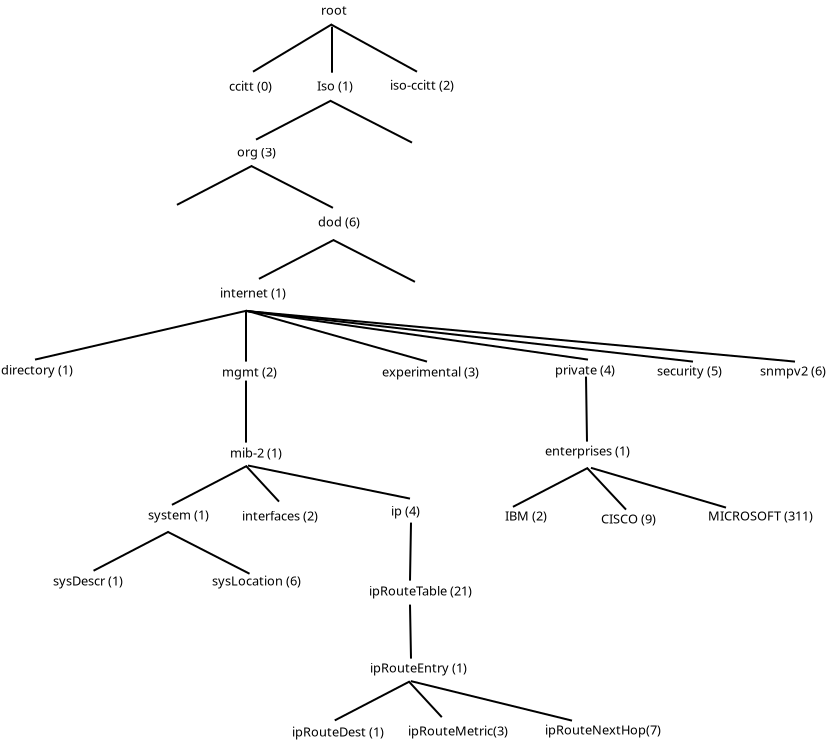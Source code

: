 <?xml version="1.0" encoding="UTF-8"?>
<dia:diagram xmlns:dia="http://www.lysator.liu.se/~alla/dia/">
  <dia:layer name="Arrière-plan" visible="true" active="true">
    <dia:object type="Standard - Text" version="1" id="O0">
      <dia:attribute name="obj_pos">
        <dia:point val="16.25,1.45"/>
      </dia:attribute>
      <dia:attribute name="obj_bb">
        <dia:rectangle val="16.25,0.855;18.275,1.603"/>
      </dia:attribute>
      <dia:attribute name="text">
        <dia:composite type="text">
          <dia:attribute name="string">
            <dia:string>#Iso (1)#</dia:string>
          </dia:attribute>
          <dia:attribute name="font">
            <dia:font family="sans" style="0" name="Helvetica"/>
          </dia:attribute>
          <dia:attribute name="height">
            <dia:real val="0.8"/>
          </dia:attribute>
          <dia:attribute name="pos">
            <dia:point val="16.25,1.45"/>
          </dia:attribute>
          <dia:attribute name="color">
            <dia:color val="#000000"/>
          </dia:attribute>
          <dia:attribute name="alignment">
            <dia:enum val="0"/>
          </dia:attribute>
        </dia:composite>
      </dia:attribute>
      <dia:attribute name="valign">
        <dia:enum val="3"/>
      </dia:attribute>
    </dia:object>
    <dia:object type="Standard - Line" version="0" id="O1">
      <dia:attribute name="obj_pos">
        <dia:point val="16.95,1.95"/>
      </dia:attribute>
      <dia:attribute name="obj_bb">
        <dia:rectangle val="13.133,1.883;17.017,3.967"/>
      </dia:attribute>
      <dia:attribute name="conn_endpoints">
        <dia:point val="16.95,1.95"/>
        <dia:point val="13.2,3.9"/>
      </dia:attribute>
      <dia:attribute name="numcp">
        <dia:int val="1"/>
      </dia:attribute>
    </dia:object>
    <dia:object type="Standard - Line" version="0" id="O2">
      <dia:attribute name="obj_pos">
        <dia:point val="16.9,1.95"/>
      </dia:attribute>
      <dia:attribute name="obj_bb">
        <dia:rectangle val="16.833,1.883;21.067,4.117"/>
      </dia:attribute>
      <dia:attribute name="conn_endpoints">
        <dia:point val="16.9,1.95"/>
        <dia:point val="21,4.05"/>
      </dia:attribute>
      <dia:attribute name="numcp">
        <dia:int val="1"/>
      </dia:attribute>
    </dia:object>
    <dia:object type="Standard - Text" version="1" id="O3">
      <dia:attribute name="obj_pos">
        <dia:point val="12.25,4.75"/>
      </dia:attribute>
      <dia:attribute name="obj_bb">
        <dia:rectangle val="12.25,4.155;14.412,4.902"/>
      </dia:attribute>
      <dia:attribute name="text">
        <dia:composite type="text">
          <dia:attribute name="string">
            <dia:string>#org (3)#</dia:string>
          </dia:attribute>
          <dia:attribute name="font">
            <dia:font family="sans" style="0" name="Helvetica"/>
          </dia:attribute>
          <dia:attribute name="height">
            <dia:real val="0.8"/>
          </dia:attribute>
          <dia:attribute name="pos">
            <dia:point val="12.25,4.75"/>
          </dia:attribute>
          <dia:attribute name="color">
            <dia:color val="#000000"/>
          </dia:attribute>
          <dia:attribute name="alignment">
            <dia:enum val="0"/>
          </dia:attribute>
        </dia:composite>
      </dia:attribute>
      <dia:attribute name="valign">
        <dia:enum val="3"/>
      </dia:attribute>
    </dia:object>
    <dia:object type="Standard - Line" version="0" id="O4">
      <dia:attribute name="obj_pos">
        <dia:point val="12.997,5.212"/>
      </dia:attribute>
      <dia:attribute name="obj_bb">
        <dia:rectangle val="9.18,5.145;13.065,7.23"/>
      </dia:attribute>
      <dia:attribute name="conn_endpoints">
        <dia:point val="12.997,5.212"/>
        <dia:point val="9.247,7.162"/>
      </dia:attribute>
      <dia:attribute name="numcp">
        <dia:int val="1"/>
      </dia:attribute>
    </dia:object>
    <dia:object type="Standard - Line" version="0" id="O5">
      <dia:attribute name="obj_pos">
        <dia:point val="12.947,5.212"/>
      </dia:attribute>
      <dia:attribute name="obj_bb">
        <dia:rectangle val="12.88,5.145;17.115,7.38"/>
      </dia:attribute>
      <dia:attribute name="conn_endpoints">
        <dia:point val="12.947,5.212"/>
        <dia:point val="17.047,7.312"/>
      </dia:attribute>
      <dia:attribute name="numcp">
        <dia:int val="1"/>
      </dia:attribute>
    </dia:object>
    <dia:object type="Standard - Text" version="1" id="O6">
      <dia:attribute name="obj_pos">
        <dia:point val="16.3,8.25"/>
      </dia:attribute>
      <dia:attribute name="obj_bb">
        <dia:rectangle val="16.3,7.655;18.617,8.402"/>
      </dia:attribute>
      <dia:attribute name="text">
        <dia:composite type="text">
          <dia:attribute name="string">
            <dia:string>#dod (6)#</dia:string>
          </dia:attribute>
          <dia:attribute name="font">
            <dia:font family="sans" style="0" name="Helvetica"/>
          </dia:attribute>
          <dia:attribute name="height">
            <dia:real val="0.8"/>
          </dia:attribute>
          <dia:attribute name="pos">
            <dia:point val="16.3,8.25"/>
          </dia:attribute>
          <dia:attribute name="color">
            <dia:color val="#000000"/>
          </dia:attribute>
          <dia:attribute name="alignment">
            <dia:enum val="0"/>
          </dia:attribute>
        </dia:composite>
      </dia:attribute>
      <dia:attribute name="valign">
        <dia:enum val="3"/>
      </dia:attribute>
    </dia:object>
    <dia:object type="Standard - Line" version="0" id="O7">
      <dia:attribute name="obj_pos">
        <dia:point val="17.097,8.912"/>
      </dia:attribute>
      <dia:attribute name="obj_bb">
        <dia:rectangle val="13.28,8.845;17.165,10.93"/>
      </dia:attribute>
      <dia:attribute name="conn_endpoints">
        <dia:point val="17.097,8.912"/>
        <dia:point val="13.347,10.862"/>
      </dia:attribute>
      <dia:attribute name="numcp">
        <dia:int val="1"/>
      </dia:attribute>
    </dia:object>
    <dia:object type="Standard - Line" version="0" id="O8">
      <dia:attribute name="obj_pos">
        <dia:point val="17.047,8.912"/>
      </dia:attribute>
      <dia:attribute name="obj_bb">
        <dia:rectangle val="16.98,8.845;21.215,11.08"/>
      </dia:attribute>
      <dia:attribute name="conn_endpoints">
        <dia:point val="17.047,8.912"/>
        <dia:point val="21.147,11.012"/>
      </dia:attribute>
      <dia:attribute name="numcp">
        <dia:int val="1"/>
      </dia:attribute>
    </dia:object>
    <dia:object type="Standard - Text" version="1" id="O9">
      <dia:attribute name="obj_pos">
        <dia:point val="11.4,11.8"/>
      </dia:attribute>
      <dia:attribute name="obj_bb">
        <dia:rectangle val="11.4,11.205;15.04,11.953"/>
      </dia:attribute>
      <dia:attribute name="text">
        <dia:composite type="text">
          <dia:attribute name="string">
            <dia:string>#internet (1)#</dia:string>
          </dia:attribute>
          <dia:attribute name="font">
            <dia:font family="sans" style="0" name="Helvetica"/>
          </dia:attribute>
          <dia:attribute name="height">
            <dia:real val="0.8"/>
          </dia:attribute>
          <dia:attribute name="pos">
            <dia:point val="11.4,11.8"/>
          </dia:attribute>
          <dia:attribute name="color">
            <dia:color val="#000000"/>
          </dia:attribute>
          <dia:attribute name="alignment">
            <dia:enum val="0"/>
          </dia:attribute>
        </dia:composite>
      </dia:attribute>
      <dia:attribute name="valign">
        <dia:enum val="3"/>
      </dia:attribute>
    </dia:object>
    <dia:object type="Standard - Line" version="0" id="O10">
      <dia:attribute name="obj_pos">
        <dia:point val="12.747,12.462"/>
      </dia:attribute>
      <dia:attribute name="obj_bb">
        <dia:rectangle val="12.686,12.401;21.812,15.062"/>
      </dia:attribute>
      <dia:attribute name="conn_endpoints">
        <dia:point val="12.747,12.462"/>
        <dia:point val="21.75,15"/>
      </dia:attribute>
      <dia:attribute name="numcp">
        <dia:int val="1"/>
      </dia:attribute>
    </dia:object>
    <dia:object type="Standard - Line" version="0" id="O11">
      <dia:attribute name="obj_pos">
        <dia:point val="12.697,12.462"/>
      </dia:attribute>
      <dia:attribute name="obj_bb">
        <dia:rectangle val="12.641,12.406;29.857,14.957"/>
      </dia:attribute>
      <dia:attribute name="conn_endpoints">
        <dia:point val="12.697,12.462"/>
        <dia:point val="29.8,14.9"/>
      </dia:attribute>
      <dia:attribute name="numcp">
        <dia:int val="1"/>
      </dia:attribute>
    </dia:object>
    <dia:object type="Standard - Line" version="0" id="O12">
      <dia:attribute name="obj_pos">
        <dia:point val="12.75,12.45"/>
      </dia:attribute>
      <dia:attribute name="obj_bb">
        <dia:rectangle val="2.09,12.39;12.81,14.96"/>
      </dia:attribute>
      <dia:attribute name="conn_endpoints">
        <dia:point val="12.75,12.45"/>
        <dia:point val="2.15,14.9"/>
      </dia:attribute>
      <dia:attribute name="numcp">
        <dia:int val="1"/>
      </dia:attribute>
    </dia:object>
    <dia:object type="Standard - Line" version="0" id="O13">
      <dia:attribute name="obj_pos">
        <dia:point val="12.7,12.5"/>
      </dia:attribute>
      <dia:attribute name="obj_bb">
        <dia:rectangle val="12.65,12.45;12.75,15.05"/>
      </dia:attribute>
      <dia:attribute name="conn_endpoints">
        <dia:point val="12.7,12.5"/>
        <dia:point val="12.7,15"/>
      </dia:attribute>
      <dia:attribute name="numcp">
        <dia:int val="1"/>
      </dia:attribute>
    </dia:object>
    <dia:object type="Standard - Text" version="1" id="O14">
      <dia:attribute name="obj_pos">
        <dia:point val="0.45,15.65"/>
      </dia:attribute>
      <dia:attribute name="obj_bb">
        <dia:rectangle val="0.45,15.055;4.425,15.803"/>
      </dia:attribute>
      <dia:attribute name="text">
        <dia:composite type="text">
          <dia:attribute name="string">
            <dia:string>#directory (1)#</dia:string>
          </dia:attribute>
          <dia:attribute name="font">
            <dia:font family="sans" style="0" name="Helvetica"/>
          </dia:attribute>
          <dia:attribute name="height">
            <dia:real val="0.8"/>
          </dia:attribute>
          <dia:attribute name="pos">
            <dia:point val="0.45,15.65"/>
          </dia:attribute>
          <dia:attribute name="color">
            <dia:color val="#000000"/>
          </dia:attribute>
          <dia:attribute name="alignment">
            <dia:enum val="0"/>
          </dia:attribute>
        </dia:composite>
      </dia:attribute>
      <dia:attribute name="valign">
        <dia:enum val="3"/>
      </dia:attribute>
    </dia:object>
    <dia:object type="Standard - Text" version="1" id="O15">
      <dia:attribute name="obj_pos">
        <dia:point val="11.5,15.75"/>
      </dia:attribute>
      <dia:attribute name="obj_bb">
        <dia:rectangle val="11.5,15.155;14.512,15.902"/>
      </dia:attribute>
      <dia:attribute name="text">
        <dia:composite type="text">
          <dia:attribute name="string">
            <dia:string>#mgmt (2)#</dia:string>
          </dia:attribute>
          <dia:attribute name="font">
            <dia:font family="sans" style="0" name="Helvetica"/>
          </dia:attribute>
          <dia:attribute name="height">
            <dia:real val="0.8"/>
          </dia:attribute>
          <dia:attribute name="pos">
            <dia:point val="11.5,15.75"/>
          </dia:attribute>
          <dia:attribute name="color">
            <dia:color val="#000000"/>
          </dia:attribute>
          <dia:attribute name="alignment">
            <dia:enum val="0"/>
          </dia:attribute>
        </dia:composite>
      </dia:attribute>
      <dia:attribute name="valign">
        <dia:enum val="3"/>
      </dia:attribute>
    </dia:object>
    <dia:object type="Standard - Text" version="1" id="O16">
      <dia:attribute name="obj_pos">
        <dia:point val="19.5,15.75"/>
      </dia:attribute>
      <dia:attribute name="obj_bb">
        <dia:rectangle val="19.5,15.155;24.86,15.902"/>
      </dia:attribute>
      <dia:attribute name="text">
        <dia:composite type="text">
          <dia:attribute name="string">
            <dia:string>#experimental (3)#</dia:string>
          </dia:attribute>
          <dia:attribute name="font">
            <dia:font family="sans" style="0" name="Helvetica"/>
          </dia:attribute>
          <dia:attribute name="height">
            <dia:real val="0.8"/>
          </dia:attribute>
          <dia:attribute name="pos">
            <dia:point val="19.5,15.75"/>
          </dia:attribute>
          <dia:attribute name="color">
            <dia:color val="#000000"/>
          </dia:attribute>
          <dia:attribute name="alignment">
            <dia:enum val="0"/>
          </dia:attribute>
        </dia:composite>
      </dia:attribute>
      <dia:attribute name="valign">
        <dia:enum val="3"/>
      </dia:attribute>
    </dia:object>
    <dia:object type="Standard - Text" version="1" id="O17">
      <dia:attribute name="obj_pos">
        <dia:point val="28.15,15.65"/>
      </dia:attribute>
      <dia:attribute name="obj_bb">
        <dia:rectangle val="28.15,15.055;31.525,15.803"/>
      </dia:attribute>
      <dia:attribute name="text">
        <dia:composite type="text">
          <dia:attribute name="string">
            <dia:string>#private (4)#</dia:string>
          </dia:attribute>
          <dia:attribute name="font">
            <dia:font family="sans" style="0" name="Helvetica"/>
          </dia:attribute>
          <dia:attribute name="height">
            <dia:real val="0.8"/>
          </dia:attribute>
          <dia:attribute name="pos">
            <dia:point val="28.15,15.65"/>
          </dia:attribute>
          <dia:attribute name="color">
            <dia:color val="#000000"/>
          </dia:attribute>
          <dia:attribute name="alignment">
            <dia:enum val="0"/>
          </dia:attribute>
        </dia:composite>
      </dia:attribute>
      <dia:attribute name="valign">
        <dia:enum val="3"/>
      </dia:attribute>
    </dia:object>
    <dia:object type="Standard - Line" version="0" id="O18">
      <dia:attribute name="obj_pos">
        <dia:point val="12.7,15.95"/>
      </dia:attribute>
      <dia:attribute name="obj_bb">
        <dia:rectangle val="12.65,15.9;12.75,19.1"/>
      </dia:attribute>
      <dia:attribute name="conn_endpoints">
        <dia:point val="12.7,15.95"/>
        <dia:point val="12.7,19.05"/>
      </dia:attribute>
      <dia:attribute name="numcp">
        <dia:int val="1"/>
      </dia:attribute>
    </dia:object>
    <dia:object type="Standard - Text" version="1" id="O19">
      <dia:attribute name="obj_pos">
        <dia:point val="11.9,19.8"/>
      </dia:attribute>
      <dia:attribute name="obj_bb">
        <dia:rectangle val="11.9,19.205;14.855,19.953"/>
      </dia:attribute>
      <dia:attribute name="text">
        <dia:composite type="text">
          <dia:attribute name="string">
            <dia:string>#mib-2 (1)#</dia:string>
          </dia:attribute>
          <dia:attribute name="font">
            <dia:font family="sans" style="0" name="Helvetica"/>
          </dia:attribute>
          <dia:attribute name="height">
            <dia:real val="0.8"/>
          </dia:attribute>
          <dia:attribute name="pos">
            <dia:point val="11.9,19.8"/>
          </dia:attribute>
          <dia:attribute name="color">
            <dia:color val="#000000"/>
          </dia:attribute>
          <dia:attribute name="alignment">
            <dia:enum val="0"/>
          </dia:attribute>
        </dia:composite>
      </dia:attribute>
      <dia:attribute name="valign">
        <dia:enum val="3"/>
      </dia:attribute>
    </dia:object>
    <dia:object type="Standard - Line" version="0" id="O20">
      <dia:attribute name="obj_pos">
        <dia:point val="12.747,20.212"/>
      </dia:attribute>
      <dia:attribute name="obj_bb">
        <dia:rectangle val="8.93,20.145;12.815,22.23"/>
      </dia:attribute>
      <dia:attribute name="conn_endpoints">
        <dia:point val="12.747,20.212"/>
        <dia:point val="8.997,22.162"/>
      </dia:attribute>
      <dia:attribute name="numcp">
        <dia:int val="1"/>
      </dia:attribute>
    </dia:object>
    <dia:object type="Standard - Line" version="0" id="O21">
      <dia:attribute name="obj_pos">
        <dia:point val="12.697,20.212"/>
      </dia:attribute>
      <dia:attribute name="obj_bb">
        <dia:rectangle val="12.627,20.142;14.421,22.071"/>
      </dia:attribute>
      <dia:attribute name="conn_endpoints">
        <dia:point val="12.697,20.212"/>
        <dia:point val="14.35,22"/>
      </dia:attribute>
      <dia:attribute name="numcp">
        <dia:int val="1"/>
      </dia:attribute>
    </dia:object>
    <dia:object type="Standard - Text" version="1" id="O22">
      <dia:attribute name="obj_pos">
        <dia:point val="7.8,22.9"/>
      </dia:attribute>
      <dia:attribute name="obj_bb">
        <dia:rectangle val="7.8,22.305;11.223,23.052"/>
      </dia:attribute>
      <dia:attribute name="text">
        <dia:composite type="text">
          <dia:attribute name="string">
            <dia:string>#system (1)#</dia:string>
          </dia:attribute>
          <dia:attribute name="font">
            <dia:font family="sans" style="0" name="Helvetica"/>
          </dia:attribute>
          <dia:attribute name="height">
            <dia:real val="0.8"/>
          </dia:attribute>
          <dia:attribute name="pos">
            <dia:point val="7.8,22.9"/>
          </dia:attribute>
          <dia:attribute name="color">
            <dia:color val="#000000"/>
          </dia:attribute>
          <dia:attribute name="alignment">
            <dia:enum val="0"/>
          </dia:attribute>
        </dia:composite>
      </dia:attribute>
      <dia:attribute name="valign">
        <dia:enum val="3"/>
      </dia:attribute>
    </dia:object>
    <dia:object type="Standard - Text" version="1" id="O23">
      <dia:attribute name="obj_pos">
        <dia:point val="12.5,22.95"/>
      </dia:attribute>
      <dia:attribute name="obj_bb">
        <dia:rectangle val="12.5,22.355;16.797,23.102"/>
      </dia:attribute>
      <dia:attribute name="text">
        <dia:composite type="text">
          <dia:attribute name="string">
            <dia:string>#interfaces (2)#</dia:string>
          </dia:attribute>
          <dia:attribute name="font">
            <dia:font family="sans" style="0" name="Helvetica"/>
          </dia:attribute>
          <dia:attribute name="height">
            <dia:real val="0.8"/>
          </dia:attribute>
          <dia:attribute name="pos">
            <dia:point val="12.5,22.95"/>
          </dia:attribute>
          <dia:attribute name="color">
            <dia:color val="#000000"/>
          </dia:attribute>
          <dia:attribute name="alignment">
            <dia:enum val="0"/>
          </dia:attribute>
        </dia:composite>
      </dia:attribute>
      <dia:attribute name="valign">
        <dia:enum val="3"/>
      </dia:attribute>
    </dia:object>
    <dia:object type="Standard - Line" version="0" id="O24">
      <dia:attribute name="obj_pos">
        <dia:point val="8.827,23.507"/>
      </dia:attribute>
      <dia:attribute name="obj_bb">
        <dia:rectangle val="5.01,23.44;8.895,25.525"/>
      </dia:attribute>
      <dia:attribute name="conn_endpoints">
        <dia:point val="8.827,23.507"/>
        <dia:point val="5.077,25.457"/>
      </dia:attribute>
      <dia:attribute name="numcp">
        <dia:int val="1"/>
      </dia:attribute>
    </dia:object>
    <dia:object type="Standard - Line" version="0" id="O25">
      <dia:attribute name="obj_pos">
        <dia:point val="8.777,23.507"/>
      </dia:attribute>
      <dia:attribute name="obj_bb">
        <dia:rectangle val="8.71,23.44;12.945,25.675"/>
      </dia:attribute>
      <dia:attribute name="conn_endpoints">
        <dia:point val="8.777,23.507"/>
        <dia:point val="12.877,25.607"/>
      </dia:attribute>
      <dia:attribute name="numcp">
        <dia:int val="1"/>
      </dia:attribute>
    </dia:object>
    <dia:object type="Standard - Text" version="1" id="O26">
      <dia:attribute name="obj_pos">
        <dia:point val="3.05,26.2"/>
      </dia:attribute>
      <dia:attribute name="obj_bb">
        <dia:rectangle val="3.05,25.605;7.04,26.352"/>
      </dia:attribute>
      <dia:attribute name="text">
        <dia:composite type="text">
          <dia:attribute name="string">
            <dia:string>#sysDescr (1)#</dia:string>
          </dia:attribute>
          <dia:attribute name="font">
            <dia:font family="sans" style="0" name="Helvetica"/>
          </dia:attribute>
          <dia:attribute name="height">
            <dia:real val="0.8"/>
          </dia:attribute>
          <dia:attribute name="pos">
            <dia:point val="3.05,26.2"/>
          </dia:attribute>
          <dia:attribute name="color">
            <dia:color val="#000000"/>
          </dia:attribute>
          <dia:attribute name="alignment">
            <dia:enum val="0"/>
          </dia:attribute>
        </dia:composite>
      </dia:attribute>
      <dia:attribute name="valign">
        <dia:enum val="3"/>
      </dia:attribute>
    </dia:object>
    <dia:object type="Standard - Text" version="1" id="O27">
      <dia:attribute name="obj_pos">
        <dia:point val="11,26.2"/>
      </dia:attribute>
      <dia:attribute name="obj_bb">
        <dia:rectangle val="11,25.586;15.884,26.39"/>
      </dia:attribute>
      <dia:attribute name="text">
        <dia:composite type="text">
          <dia:attribute name="string">
            <dia:string>#sysLocation (6)#</dia:string>
          </dia:attribute>
          <dia:attribute name="font">
            <dia:font family="sans" style="0" name="Helvetica"/>
          </dia:attribute>
          <dia:attribute name="height">
            <dia:real val="0.8"/>
          </dia:attribute>
          <dia:attribute name="pos">
            <dia:point val="11,26.2"/>
          </dia:attribute>
          <dia:attribute name="color">
            <dia:color val="#000000"/>
          </dia:attribute>
          <dia:attribute name="alignment">
            <dia:enum val="0"/>
          </dia:attribute>
        </dia:composite>
      </dia:attribute>
      <dia:attribute name="valign">
        <dia:enum val="3"/>
      </dia:attribute>
    </dia:object>
    <dia:object type="Standard - Line" version="0" id="O28">
      <dia:attribute name="obj_pos">
        <dia:point val="29.7,15.75"/>
      </dia:attribute>
      <dia:attribute name="obj_bb">
        <dia:rectangle val="29.649,15.699;29.801,19.051"/>
      </dia:attribute>
      <dia:attribute name="conn_endpoints">
        <dia:point val="29.7,15.75"/>
        <dia:point val="29.75,19"/>
      </dia:attribute>
      <dia:attribute name="numcp">
        <dia:int val="1"/>
      </dia:attribute>
    </dia:object>
    <dia:object type="Standard - Text" version="1" id="O29">
      <dia:attribute name="obj_pos">
        <dia:point val="27.65,19.7"/>
      </dia:attribute>
      <dia:attribute name="obj_bb">
        <dia:rectangle val="27.65,19.105;32.375,19.852"/>
      </dia:attribute>
      <dia:attribute name="text">
        <dia:composite type="text">
          <dia:attribute name="string">
            <dia:string>#enterprises (1)#</dia:string>
          </dia:attribute>
          <dia:attribute name="font">
            <dia:font family="sans" style="0" name="Helvetica"/>
          </dia:attribute>
          <dia:attribute name="height">
            <dia:real val="0.8"/>
          </dia:attribute>
          <dia:attribute name="pos">
            <dia:point val="27.65,19.7"/>
          </dia:attribute>
          <dia:attribute name="color">
            <dia:color val="#000000"/>
          </dia:attribute>
          <dia:attribute name="alignment">
            <dia:enum val="0"/>
          </dia:attribute>
        </dia:composite>
      </dia:attribute>
      <dia:attribute name="valign">
        <dia:enum val="3"/>
      </dia:attribute>
    </dia:object>
    <dia:object type="Standard - Line" version="0" id="O30">
      <dia:attribute name="obj_pos">
        <dia:point val="29.797,20.312"/>
      </dia:attribute>
      <dia:attribute name="obj_bb">
        <dia:rectangle val="25.98,20.245;29.865,22.33"/>
      </dia:attribute>
      <dia:attribute name="conn_endpoints">
        <dia:point val="29.797,20.312"/>
        <dia:point val="26.047,22.262"/>
      </dia:attribute>
      <dia:attribute name="numcp">
        <dia:int val="1"/>
      </dia:attribute>
    </dia:object>
    <dia:object type="Standard - Line" version="0" id="O31">
      <dia:attribute name="obj_pos">
        <dia:point val="29.747,20.312"/>
      </dia:attribute>
      <dia:attribute name="obj_bb">
        <dia:rectangle val="29.677,20.242;31.771,22.471"/>
      </dia:attribute>
      <dia:attribute name="conn_endpoints">
        <dia:point val="29.747,20.312"/>
        <dia:point val="31.7,22.4"/>
      </dia:attribute>
      <dia:attribute name="numcp">
        <dia:int val="1"/>
      </dia:attribute>
    </dia:object>
    <dia:object type="Standard - Line" version="0" id="O32">
      <dia:attribute name="obj_pos">
        <dia:point val="29.947,20.312"/>
      </dia:attribute>
      <dia:attribute name="obj_bb">
        <dia:rectangle val="29.885,20.25;36.762,22.362"/>
      </dia:attribute>
      <dia:attribute name="conn_endpoints">
        <dia:point val="29.947,20.312"/>
        <dia:point val="36.7,22.3"/>
      </dia:attribute>
      <dia:attribute name="numcp">
        <dia:int val="1"/>
      </dia:attribute>
    </dia:object>
    <dia:object type="Standard - Text" version="1" id="O33">
      <dia:attribute name="obj_pos">
        <dia:point val="25.65,22.95"/>
      </dia:attribute>
      <dia:attribute name="obj_bb">
        <dia:rectangle val="25.65,22.355;27.943,23.102"/>
      </dia:attribute>
      <dia:attribute name="text">
        <dia:composite type="text">
          <dia:attribute name="string">
            <dia:string>#IBM (2)#</dia:string>
          </dia:attribute>
          <dia:attribute name="font">
            <dia:font family="sans" style="0" name="Helvetica"/>
          </dia:attribute>
          <dia:attribute name="height">
            <dia:real val="0.8"/>
          </dia:attribute>
          <dia:attribute name="pos">
            <dia:point val="25.65,22.95"/>
          </dia:attribute>
          <dia:attribute name="color">
            <dia:color val="#000000"/>
          </dia:attribute>
          <dia:attribute name="alignment">
            <dia:enum val="0"/>
          </dia:attribute>
        </dia:composite>
      </dia:attribute>
      <dia:attribute name="valign">
        <dia:enum val="3"/>
      </dia:attribute>
    </dia:object>
    <dia:object type="Standard - Text" version="1" id="O34">
      <dia:attribute name="obj_pos">
        <dia:point val="30.45,23.1"/>
      </dia:attribute>
      <dia:attribute name="obj_bb">
        <dia:rectangle val="30.45,22.505;33.558,23.253"/>
      </dia:attribute>
      <dia:attribute name="text">
        <dia:composite type="text">
          <dia:attribute name="string">
            <dia:string>#CISCO (9)#</dia:string>
          </dia:attribute>
          <dia:attribute name="font">
            <dia:font family="sans" style="0" name="Helvetica"/>
          </dia:attribute>
          <dia:attribute name="height">
            <dia:real val="0.8"/>
          </dia:attribute>
          <dia:attribute name="pos">
            <dia:point val="30.45,23.1"/>
          </dia:attribute>
          <dia:attribute name="color">
            <dia:color val="#000000"/>
          </dia:attribute>
          <dia:attribute name="alignment">
            <dia:enum val="0"/>
          </dia:attribute>
        </dia:composite>
      </dia:attribute>
      <dia:attribute name="valign">
        <dia:enum val="3"/>
      </dia:attribute>
    </dia:object>
    <dia:object type="Standard - Text" version="1" id="O35">
      <dia:attribute name="obj_pos">
        <dia:point val="35.8,22.95"/>
      </dia:attribute>
      <dia:attribute name="obj_bb">
        <dia:rectangle val="35.8,22.355;41.525,23.102"/>
      </dia:attribute>
      <dia:attribute name="text">
        <dia:composite type="text">
          <dia:attribute name="string">
            <dia:string>#MICROSOFT (311)#</dia:string>
          </dia:attribute>
          <dia:attribute name="font">
            <dia:font family="sans" style="0" name="Helvetica"/>
          </dia:attribute>
          <dia:attribute name="height">
            <dia:real val="0.8"/>
          </dia:attribute>
          <dia:attribute name="pos">
            <dia:point val="35.8,22.95"/>
          </dia:attribute>
          <dia:attribute name="color">
            <dia:color val="#000000"/>
          </dia:attribute>
          <dia:attribute name="alignment">
            <dia:enum val="0"/>
          </dia:attribute>
        </dia:composite>
      </dia:attribute>
      <dia:attribute name="valign">
        <dia:enum val="3"/>
      </dia:attribute>
    </dia:object>
    <dia:object type="Standard - Line" version="0" id="O36">
      <dia:attribute name="obj_pos">
        <dia:point val="12.797,20.197"/>
      </dia:attribute>
      <dia:attribute name="obj_bb">
        <dia:rectangle val="12.738,20.138;20.959,21.909"/>
      </dia:attribute>
      <dia:attribute name="conn_endpoints">
        <dia:point val="12.797,20.197"/>
        <dia:point val="20.9,21.85"/>
      </dia:attribute>
      <dia:attribute name="numcp">
        <dia:int val="1"/>
      </dia:attribute>
    </dia:object>
    <dia:object type="Standard - Text" version="1" id="O37">
      <dia:attribute name="obj_pos">
        <dia:point val="19.95,22.7"/>
      </dia:attribute>
      <dia:attribute name="obj_bb">
        <dia:rectangle val="19.95,22.105;21.645,22.852"/>
      </dia:attribute>
      <dia:attribute name="text">
        <dia:composite type="text">
          <dia:attribute name="string">
            <dia:string>#ip (4)#</dia:string>
          </dia:attribute>
          <dia:attribute name="font">
            <dia:font family="sans" style="0" name="Helvetica"/>
          </dia:attribute>
          <dia:attribute name="height">
            <dia:real val="0.8"/>
          </dia:attribute>
          <dia:attribute name="pos">
            <dia:point val="19.95,22.7"/>
          </dia:attribute>
          <dia:attribute name="color">
            <dia:color val="#000000"/>
          </dia:attribute>
          <dia:attribute name="alignment">
            <dia:enum val="0"/>
          </dia:attribute>
        </dia:composite>
      </dia:attribute>
      <dia:attribute name="valign">
        <dia:enum val="3"/>
      </dia:attribute>
    </dia:object>
    <dia:object type="Standard - Line" version="0" id="O38">
      <dia:attribute name="obj_pos">
        <dia:point val="20.95,23.05"/>
      </dia:attribute>
      <dia:attribute name="obj_bb">
        <dia:rectangle val="20.849,22.999;21.001,26.001"/>
      </dia:attribute>
      <dia:attribute name="conn_endpoints">
        <dia:point val="20.95,23.05"/>
        <dia:point val="20.9,25.95"/>
      </dia:attribute>
      <dia:attribute name="numcp">
        <dia:int val="1"/>
      </dia:attribute>
    </dia:object>
    <dia:object type="Standard - Text" version="1" id="O39">
      <dia:attribute name="obj_pos">
        <dia:point val="18.85,26.7"/>
      </dia:attribute>
      <dia:attribute name="obj_bb">
        <dia:rectangle val="18.85,26.105;24.47,26.852"/>
      </dia:attribute>
      <dia:attribute name="text">
        <dia:composite type="text">
          <dia:attribute name="string">
            <dia:string>#ipRouteTable (21)#</dia:string>
          </dia:attribute>
          <dia:attribute name="font">
            <dia:font family="sans" style="0" name="Helvetica"/>
          </dia:attribute>
          <dia:attribute name="height">
            <dia:real val="0.8"/>
          </dia:attribute>
          <dia:attribute name="pos">
            <dia:point val="18.85,26.7"/>
          </dia:attribute>
          <dia:attribute name="color">
            <dia:color val="#000000"/>
          </dia:attribute>
          <dia:attribute name="alignment">
            <dia:enum val="0"/>
          </dia:attribute>
        </dia:composite>
      </dia:attribute>
      <dia:attribute name="valign">
        <dia:enum val="3"/>
      </dia:attribute>
    </dia:object>
    <dia:object type="Standard - Line" version="0" id="O40">
      <dia:attribute name="obj_pos">
        <dia:point val="20.9,27.15"/>
      </dia:attribute>
      <dia:attribute name="obj_bb">
        <dia:rectangle val="20.849,27.099;21.001,29.901"/>
      </dia:attribute>
      <dia:attribute name="conn_endpoints">
        <dia:point val="20.9,27.15"/>
        <dia:point val="20.95,29.85"/>
      </dia:attribute>
      <dia:attribute name="numcp">
        <dia:int val="1"/>
      </dia:attribute>
    </dia:object>
    <dia:object type="Standard - Text" version="1" id="O41">
      <dia:attribute name="obj_pos">
        <dia:point val="18.9,30.551"/>
      </dia:attribute>
      <dia:attribute name="obj_bb">
        <dia:rectangle val="18.9,29.956;24.158,30.703"/>
      </dia:attribute>
      <dia:attribute name="text">
        <dia:composite type="text">
          <dia:attribute name="string">
            <dia:string>#ipRouteEntry (1)#</dia:string>
          </dia:attribute>
          <dia:attribute name="font">
            <dia:font family="sans" style="0" name="Helvetica"/>
          </dia:attribute>
          <dia:attribute name="height">
            <dia:real val="0.8"/>
          </dia:attribute>
          <dia:attribute name="pos">
            <dia:point val="18.9,30.551"/>
          </dia:attribute>
          <dia:attribute name="color">
            <dia:color val="#000000"/>
          </dia:attribute>
          <dia:attribute name="alignment">
            <dia:enum val="0"/>
          </dia:attribute>
        </dia:composite>
      </dia:attribute>
      <dia:attribute name="valign">
        <dia:enum val="3"/>
      </dia:attribute>
    </dia:object>
    <dia:object type="Standard - Line" version="0" id="O42">
      <dia:attribute name="obj_pos">
        <dia:point val="20.887,30.99"/>
      </dia:attribute>
      <dia:attribute name="obj_bb">
        <dia:rectangle val="17.07,30.923;20.955,33.008"/>
      </dia:attribute>
      <dia:attribute name="conn_endpoints">
        <dia:point val="20.887,30.99"/>
        <dia:point val="17.137,32.94"/>
      </dia:attribute>
      <dia:attribute name="numcp">
        <dia:int val="1"/>
      </dia:attribute>
    </dia:object>
    <dia:object type="Standard - Line" version="0" id="O43">
      <dia:attribute name="obj_pos">
        <dia:point val="20.837,30.99"/>
      </dia:attribute>
      <dia:attribute name="obj_bb">
        <dia:rectangle val="20.767,30.919;22.561,32.848"/>
      </dia:attribute>
      <dia:attribute name="conn_endpoints">
        <dia:point val="20.837,30.99"/>
        <dia:point val="22.49,32.778"/>
      </dia:attribute>
      <dia:attribute name="numcp">
        <dia:int val="1"/>
      </dia:attribute>
    </dia:object>
    <dia:object type="Standard - Line" version="0" id="O44">
      <dia:attribute name="obj_pos">
        <dia:point val="20.938,30.975"/>
      </dia:attribute>
      <dia:attribute name="obj_bb">
        <dia:rectangle val="20.877,30.914;29.061,33.011"/>
      </dia:attribute>
      <dia:attribute name="conn_endpoints">
        <dia:point val="20.938,30.975"/>
        <dia:point val="29.0,32.951"/>
      </dia:attribute>
      <dia:attribute name="numcp">
        <dia:int val="1"/>
      </dia:attribute>
    </dia:object>
    <dia:object type="Standard - Text" version="1" id="O45">
      <dia:attribute name="obj_pos">
        <dia:point val="15.0,33.751"/>
      </dia:attribute>
      <dia:attribute name="obj_bb">
        <dia:rectangle val="15.0,33.156;20.025,33.904"/>
      </dia:attribute>
      <dia:attribute name="text">
        <dia:composite type="text">
          <dia:attribute name="string">
            <dia:string>#ipRouteDest (1)#</dia:string>
          </dia:attribute>
          <dia:attribute name="font">
            <dia:font family="sans" style="0" name="Helvetica"/>
          </dia:attribute>
          <dia:attribute name="height">
            <dia:real val="0.8"/>
          </dia:attribute>
          <dia:attribute name="pos">
            <dia:point val="15.0,33.751"/>
          </dia:attribute>
          <dia:attribute name="color">
            <dia:color val="#000000"/>
          </dia:attribute>
          <dia:attribute name="alignment">
            <dia:enum val="0"/>
          </dia:attribute>
        </dia:composite>
      </dia:attribute>
      <dia:attribute name="valign">
        <dia:enum val="3"/>
      </dia:attribute>
    </dia:object>
    <dia:object type="Standard - Text" version="1" id="O46">
      <dia:attribute name="obj_pos">
        <dia:point val="20.8,33.701"/>
      </dia:attribute>
      <dia:attribute name="obj_bb">
        <dia:rectangle val="20.8,33.106;26.143,33.853"/>
      </dia:attribute>
      <dia:attribute name="text">
        <dia:composite type="text">
          <dia:attribute name="string">
            <dia:string>#ipRouteMetric(3)#</dia:string>
          </dia:attribute>
          <dia:attribute name="font">
            <dia:font family="sans" style="0" name="Helvetica"/>
          </dia:attribute>
          <dia:attribute name="height">
            <dia:real val="0.8"/>
          </dia:attribute>
          <dia:attribute name="pos">
            <dia:point val="20.8,33.701"/>
          </dia:attribute>
          <dia:attribute name="color">
            <dia:color val="#000000"/>
          </dia:attribute>
          <dia:attribute name="alignment">
            <dia:enum val="0"/>
          </dia:attribute>
        </dia:composite>
      </dia:attribute>
      <dia:attribute name="valign">
        <dia:enum val="3"/>
      </dia:attribute>
    </dia:object>
    <dia:object type="Standard - Text" version="1" id="O47">
      <dia:attribute name="obj_pos">
        <dia:point val="27.65,33.651"/>
      </dia:attribute>
      <dia:attribute name="obj_bb">
        <dia:rectangle val="27.65,33.056;33.78,33.803"/>
      </dia:attribute>
      <dia:attribute name="text">
        <dia:composite type="text">
          <dia:attribute name="string">
            <dia:string>#ipRouteNextHop(7)#</dia:string>
          </dia:attribute>
          <dia:attribute name="font">
            <dia:font family="sans" style="0" name="Helvetica"/>
          </dia:attribute>
          <dia:attribute name="height">
            <dia:real val="0.8"/>
          </dia:attribute>
          <dia:attribute name="pos">
            <dia:point val="27.65,33.651"/>
          </dia:attribute>
          <dia:attribute name="color">
            <dia:color val="#000000"/>
          </dia:attribute>
          <dia:attribute name="alignment">
            <dia:enum val="0"/>
          </dia:attribute>
        </dia:composite>
      </dia:attribute>
      <dia:attribute name="valign">
        <dia:enum val="3"/>
      </dia:attribute>
    </dia:object>
    <dia:object type="Standard - Line" version="0" id="O48">
      <dia:attribute name="obj_pos">
        <dia:point val="16.988,-1.863"/>
      </dia:attribute>
      <dia:attribute name="obj_bb">
        <dia:rectangle val="12.982,-1.931;17.056,0.574"/>
      </dia:attribute>
      <dia:attribute name="conn_endpoints">
        <dia:point val="16.988,-1.863"/>
        <dia:point val="13.05,0.505"/>
      </dia:attribute>
      <dia:attribute name="numcp">
        <dia:int val="1"/>
      </dia:attribute>
    </dia:object>
    <dia:object type="Standard - Line" version="0" id="O49">
      <dia:attribute name="obj_pos">
        <dia:point val="16.938,-1.863"/>
      </dia:attribute>
      <dia:attribute name="obj_bb">
        <dia:rectangle val="16.87,-1.93;21.318,0.573"/>
      </dia:attribute>
      <dia:attribute name="conn_endpoints">
        <dia:point val="16.938,-1.863"/>
        <dia:point val="21.25,0.505"/>
      </dia:attribute>
      <dia:attribute name="numcp">
        <dia:int val="1"/>
      </dia:attribute>
    </dia:object>
    <dia:object type="Standard - Line" version="0" id="O50">
      <dia:attribute name="obj_pos">
        <dia:point val="17.0,-1.745"/>
      </dia:attribute>
      <dia:attribute name="obj_bb">
        <dia:rectangle val="16.95,-1.795;17.05,0.605"/>
      </dia:attribute>
      <dia:attribute name="conn_endpoints">
        <dia:point val="17.0,-1.745"/>
        <dia:point val="17.0,0.555"/>
      </dia:attribute>
      <dia:attribute name="numcp">
        <dia:int val="1"/>
      </dia:attribute>
    </dia:object>
    <dia:object type="Standard - Text" version="1" id="O51">
      <dia:attribute name="obj_pos">
        <dia:point val="11.85,1.455"/>
      </dia:attribute>
      <dia:attribute name="obj_bb">
        <dia:rectangle val="11.85,0.86;14.343,1.607"/>
      </dia:attribute>
      <dia:attribute name="text">
        <dia:composite type="text">
          <dia:attribute name="string">
            <dia:string>#ccitt (0)#</dia:string>
          </dia:attribute>
          <dia:attribute name="font">
            <dia:font family="sans" style="0" name="Helvetica"/>
          </dia:attribute>
          <dia:attribute name="height">
            <dia:real val="0.8"/>
          </dia:attribute>
          <dia:attribute name="pos">
            <dia:point val="11.85,1.455"/>
          </dia:attribute>
          <dia:attribute name="color">
            <dia:color val="#000000"/>
          </dia:attribute>
          <dia:attribute name="alignment">
            <dia:enum val="0"/>
          </dia:attribute>
        </dia:composite>
      </dia:attribute>
      <dia:attribute name="valign">
        <dia:enum val="3"/>
      </dia:attribute>
    </dia:object>
    <dia:object type="Standard - Text" version="1" id="O52">
      <dia:attribute name="obj_pos">
        <dia:point val="19.9,1.405"/>
      </dia:attribute>
      <dia:attribute name="obj_bb">
        <dia:rectangle val="19.9,0.81;23.538,1.558"/>
      </dia:attribute>
      <dia:attribute name="text">
        <dia:composite type="text">
          <dia:attribute name="string">
            <dia:string>#iso-ccitt (2)#</dia:string>
          </dia:attribute>
          <dia:attribute name="font">
            <dia:font family="sans" style="0" name="Helvetica"/>
          </dia:attribute>
          <dia:attribute name="height">
            <dia:real val="0.8"/>
          </dia:attribute>
          <dia:attribute name="pos">
            <dia:point val="19.9,1.405"/>
          </dia:attribute>
          <dia:attribute name="color">
            <dia:color val="#000000"/>
          </dia:attribute>
          <dia:attribute name="alignment">
            <dia:enum val="0"/>
          </dia:attribute>
        </dia:composite>
      </dia:attribute>
      <dia:attribute name="valign">
        <dia:enum val="3"/>
      </dia:attribute>
    </dia:object>
    <dia:object type="Standard - Text" version="1" id="O53">
      <dia:attribute name="obj_pos">
        <dia:point val="16.45,-2.345"/>
      </dia:attribute>
      <dia:attribute name="obj_bb">
        <dia:rectangle val="16.45,-2.94;17.733,-2.192"/>
      </dia:attribute>
      <dia:attribute name="text">
        <dia:composite type="text">
          <dia:attribute name="string">
            <dia:string>#root#</dia:string>
          </dia:attribute>
          <dia:attribute name="font">
            <dia:font family="sans" style="0" name="Helvetica"/>
          </dia:attribute>
          <dia:attribute name="height">
            <dia:real val="0.8"/>
          </dia:attribute>
          <dia:attribute name="pos">
            <dia:point val="16.45,-2.345"/>
          </dia:attribute>
          <dia:attribute name="color">
            <dia:color val="#000000"/>
          </dia:attribute>
          <dia:attribute name="alignment">
            <dia:enum val="0"/>
          </dia:attribute>
        </dia:composite>
      </dia:attribute>
      <dia:attribute name="valign">
        <dia:enum val="3"/>
      </dia:attribute>
    </dia:object>
    <dia:object type="Standard - Line" version="0" id="O54">
      <dia:attribute name="obj_pos">
        <dia:point val="12.792,12.477"/>
      </dia:attribute>
      <dia:attribute name="obj_bb">
        <dia:rectangle val="12.736,12.421;35.105,15.055"/>
      </dia:attribute>
      <dia:attribute name="conn_endpoints">
        <dia:point val="12.792,12.477"/>
        <dia:point val="35.05,15"/>
      </dia:attribute>
      <dia:attribute name="numcp">
        <dia:int val="1"/>
      </dia:attribute>
    </dia:object>
    <dia:object type="Standard - Line" version="0" id="O55">
      <dia:attribute name="obj_pos">
        <dia:point val="12.74,12.475"/>
      </dia:attribute>
      <dia:attribute name="obj_bb">
        <dia:rectangle val="12.686,12.421;40.204,15.054"/>
      </dia:attribute>
      <dia:attribute name="conn_endpoints">
        <dia:point val="12.74,12.475"/>
        <dia:point val="40.15,15"/>
      </dia:attribute>
      <dia:attribute name="numcp">
        <dia:int val="1"/>
      </dia:attribute>
    </dia:object>
    <dia:object type="Standard - Text" version="1" id="O56">
      <dia:attribute name="obj_pos">
        <dia:point val="33.25,15.7"/>
      </dia:attribute>
      <dia:attribute name="obj_bb">
        <dia:rectangle val="33.25,15.105;36.915,15.852"/>
      </dia:attribute>
      <dia:attribute name="text">
        <dia:composite type="text">
          <dia:attribute name="string">
            <dia:string>#security (5)#</dia:string>
          </dia:attribute>
          <dia:attribute name="font">
            <dia:font family="sans" style="0" name="Helvetica"/>
          </dia:attribute>
          <dia:attribute name="height">
            <dia:real val="0.8"/>
          </dia:attribute>
          <dia:attribute name="pos">
            <dia:point val="33.25,15.7"/>
          </dia:attribute>
          <dia:attribute name="color">
            <dia:color val="#000000"/>
          </dia:attribute>
          <dia:attribute name="alignment">
            <dia:enum val="0"/>
          </dia:attribute>
        </dia:composite>
      </dia:attribute>
      <dia:attribute name="valign">
        <dia:enum val="3"/>
      </dia:attribute>
    </dia:object>
    <dia:object type="Standard - Text" version="1" id="O57">
      <dia:attribute name="obj_pos">
        <dia:point val="38.4,15.7"/>
      </dia:attribute>
      <dia:attribute name="obj_bb">
        <dia:rectangle val="38.4,15.105;42.065,15.852"/>
      </dia:attribute>
      <dia:attribute name="text">
        <dia:composite type="text">
          <dia:attribute name="string">
            <dia:string>#snmpv2 (6)#</dia:string>
          </dia:attribute>
          <dia:attribute name="font">
            <dia:font family="sans" style="0" name="Helvetica"/>
          </dia:attribute>
          <dia:attribute name="height">
            <dia:real val="0.8"/>
          </dia:attribute>
          <dia:attribute name="pos">
            <dia:point val="38.4,15.7"/>
          </dia:attribute>
          <dia:attribute name="color">
            <dia:color val="#000000"/>
          </dia:attribute>
          <dia:attribute name="alignment">
            <dia:enum val="0"/>
          </dia:attribute>
        </dia:composite>
      </dia:attribute>
      <dia:attribute name="valign">
        <dia:enum val="3"/>
      </dia:attribute>
    </dia:object>
  </dia:layer>
</dia:diagram>
